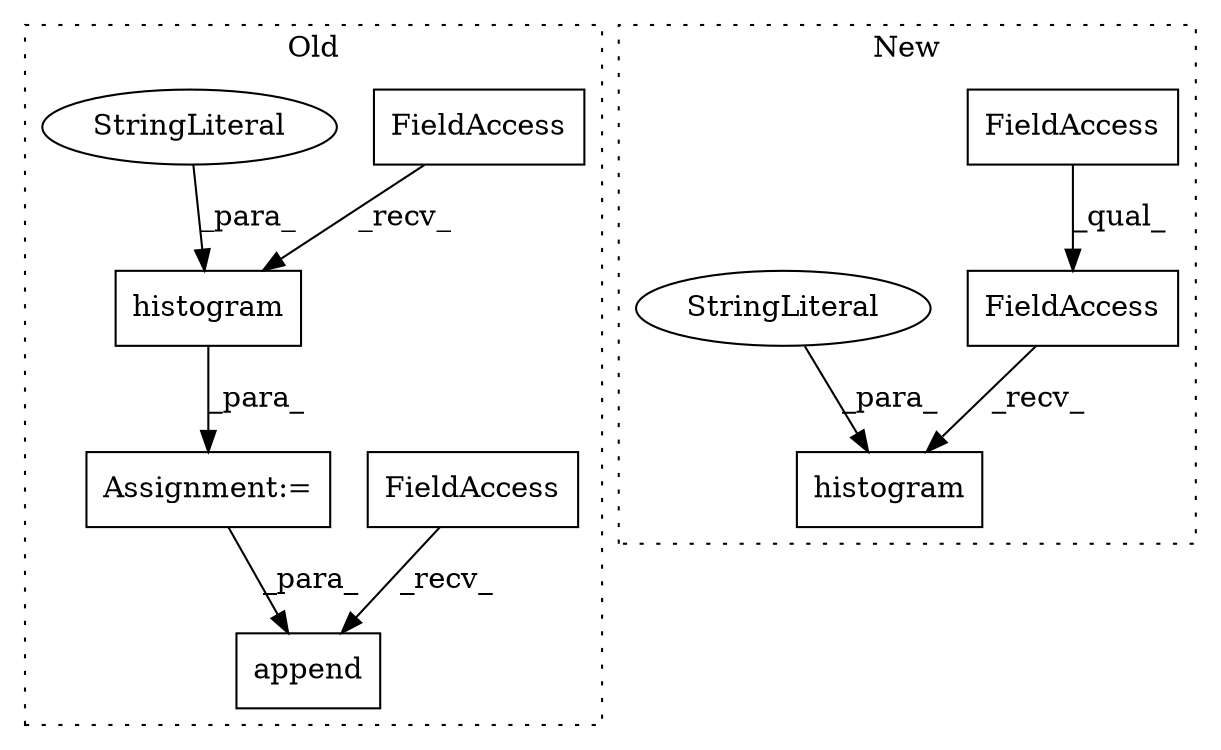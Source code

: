 digraph G {
subgraph cluster0 {
1 [label="append" a="32" s="32721,32735" l="7,1" shape="box"];
3 [label="histogram" a="32" s="32672,32697" l="10,1" shape="box"];
5 [label="FieldAccess" a="22" s="32706" l="14" shape="box"];
7 [label="FieldAccess" a="22" s="32653" l="18" shape="box"];
9 [label="Assignment:=" a="7" s="32652" l="1" shape="box"];
10 [label="StringLiteral" a="45" s="32682" l="13" shape="ellipse"];
label = "Old";
style="dotted";
}
subgraph cluster1 {
2 [label="histogram" a="32" s="30541,30566" l="10,1" shape="box"];
4 [label="FieldAccess" a="22" s="30514" l="26" shape="box"];
6 [label="FieldAccess" a="22" s="30514" l="18" shape="box"];
8 [label="StringLiteral" a="45" s="30551" l="13" shape="ellipse"];
label = "New";
style="dotted";
}
3 -> 9 [label="_para_"];
4 -> 2 [label="_recv_"];
5 -> 1 [label="_recv_"];
6 -> 4 [label="_qual_"];
7 -> 3 [label="_recv_"];
8 -> 2 [label="_para_"];
9 -> 1 [label="_para_"];
10 -> 3 [label="_para_"];
}